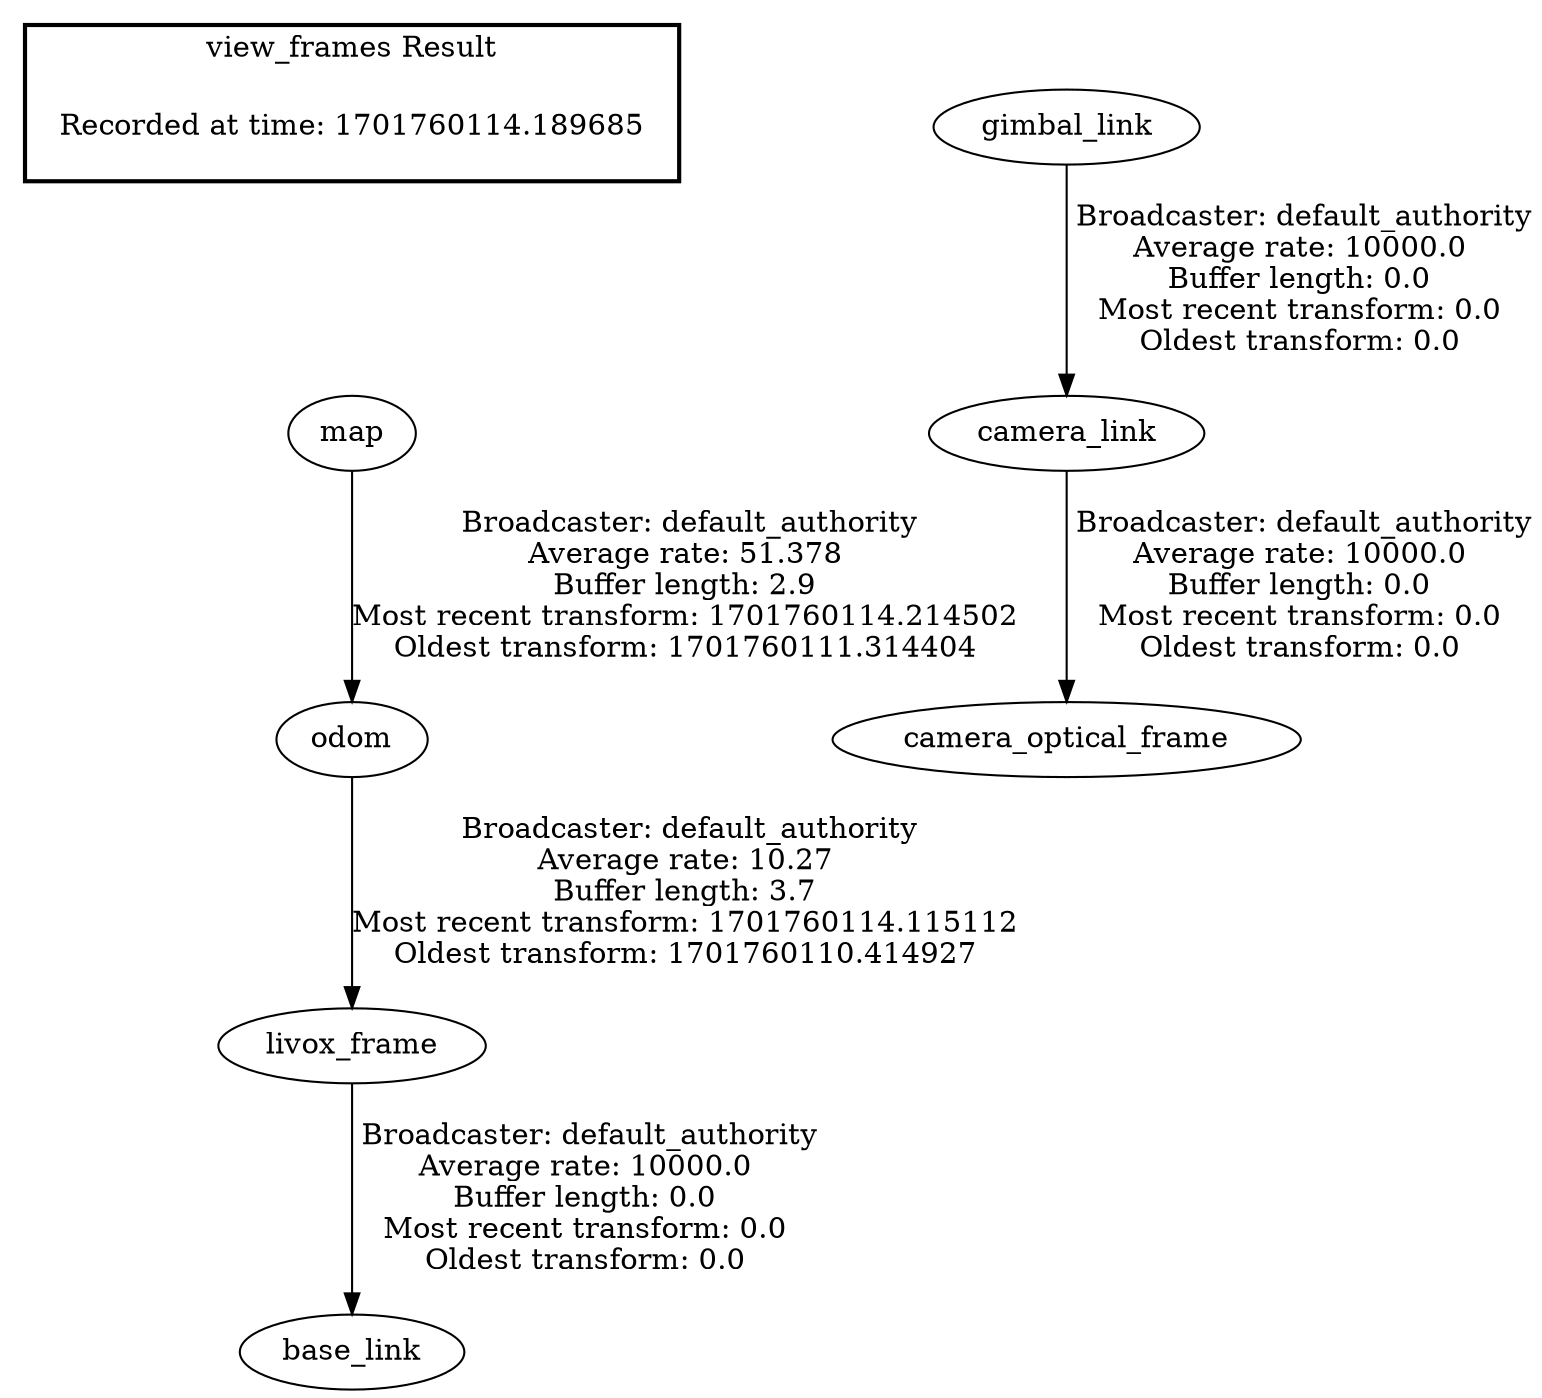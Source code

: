 digraph G {
"livox_frame" -> "base_link"[label=" Broadcaster: default_authority\nAverage rate: 10000.0\nBuffer length: 0.0\nMost recent transform: 0.0\nOldest transform: 0.0\n"];
"odom" -> "livox_frame"[label=" Broadcaster: default_authority\nAverage rate: 10.27\nBuffer length: 3.7\nMost recent transform: 1701760114.115112\nOldest transform: 1701760110.414927\n"];
"gimbal_link" -> "camera_link"[label=" Broadcaster: default_authority\nAverage rate: 10000.0\nBuffer length: 0.0\nMost recent transform: 0.0\nOldest transform: 0.0\n"];
"camera_link" -> "camera_optical_frame"[label=" Broadcaster: default_authority\nAverage rate: 10000.0\nBuffer length: 0.0\nMost recent transform: 0.0\nOldest transform: 0.0\n"];
"map" -> "odom"[label=" Broadcaster: default_authority\nAverage rate: 51.378\nBuffer length: 2.9\nMost recent transform: 1701760114.214502\nOldest transform: 1701760111.314404\n"];
edge [style=invis];
 subgraph cluster_legend { style=bold; color=black; label ="view_frames Result";
"Recorded at time: 1701760114.189685"[ shape=plaintext ] ;
}->"map";
}